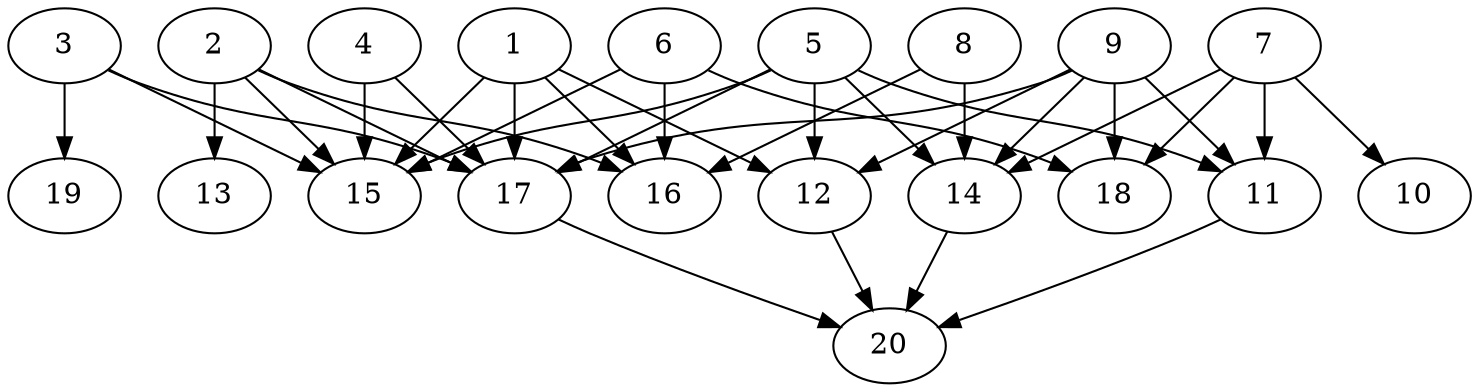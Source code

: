 // DAG automatically generated by daggen at Wed Jul 24 21:20:53 2019
// ./daggen --dot -n 20 --ccr 0.3 --fat 0.8 --regular 0.5 --density 0.7 --mindata 5242880 --maxdata 52428800 
digraph G {
  1 [size="111663787", alpha="0.14", expect_size="33499136"] 
  1 -> 12 [size ="33499136"]
  1 -> 15 [size ="33499136"]
  1 -> 16 [size ="33499136"]
  1 -> 17 [size ="33499136"]
  2 [size="112220160", alpha="0.00", expect_size="33666048"] 
  2 -> 13 [size ="33666048"]
  2 -> 15 [size ="33666048"]
  2 -> 16 [size ="33666048"]
  2 -> 17 [size ="33666048"]
  3 [size="55777280", alpha="0.04", expect_size="16733184"] 
  3 -> 15 [size ="16733184"]
  3 -> 17 [size ="16733184"]
  3 -> 19 [size ="16733184"]
  4 [size="25804800", alpha="0.11", expect_size="7741440"] 
  4 -> 15 [size ="7741440"]
  4 -> 17 [size ="7741440"]
  5 [size="171110400", alpha="0.13", expect_size="51333120"] 
  5 -> 11 [size ="51333120"]
  5 -> 12 [size ="51333120"]
  5 -> 14 [size ="51333120"]
  5 -> 15 [size ="51333120"]
  5 -> 17 [size ="51333120"]
  6 [size="123211093", alpha="0.12", expect_size="36963328"] 
  6 -> 15 [size ="36963328"]
  6 -> 16 [size ="36963328"]
  6 -> 18 [size ="36963328"]
  7 [size="126945280", alpha="0.16", expect_size="38083584"] 
  7 -> 10 [size ="38083584"]
  7 -> 11 [size ="38083584"]
  7 -> 14 [size ="38083584"]
  7 -> 18 [size ="38083584"]
  8 [size="145387520", alpha="0.14", expect_size="43616256"] 
  8 -> 14 [size ="43616256"]
  8 -> 16 [size ="43616256"]
  9 [size="155115520", alpha="0.07", expect_size="46534656"] 
  9 -> 11 [size ="46534656"]
  9 -> 12 [size ="46534656"]
  9 -> 14 [size ="46534656"]
  9 -> 17 [size ="46534656"]
  9 -> 18 [size ="46534656"]
  10 [size="41987413", alpha="0.17", expect_size="12596224"] 
  11 [size="32290133", alpha="0.04", expect_size="9687040"] 
  11 -> 20 [size ="9687040"]
  12 [size="145790293", alpha="0.14", expect_size="43737088"] 
  12 -> 20 [size ="43737088"]
  13 [size="149712213", alpha="0.01", expect_size="44913664"] 
  14 [size="25088000", alpha="0.18", expect_size="7526400"] 
  14 -> 20 [size ="7526400"]
  15 [size="113326080", alpha="0.11", expect_size="33997824"] 
  16 [size="55480320", alpha="0.13", expect_size="16644096"] 
  17 [size="153569280", alpha="0.09", expect_size="46070784"] 
  17 -> 20 [size ="46070784"]
  18 [size="124518400", alpha="0.18", expect_size="37355520"] 
  19 [size="76485973", alpha="0.14", expect_size="22945792"] 
  20 [size="129761280", alpha="0.20", expect_size="38928384"] 
}
